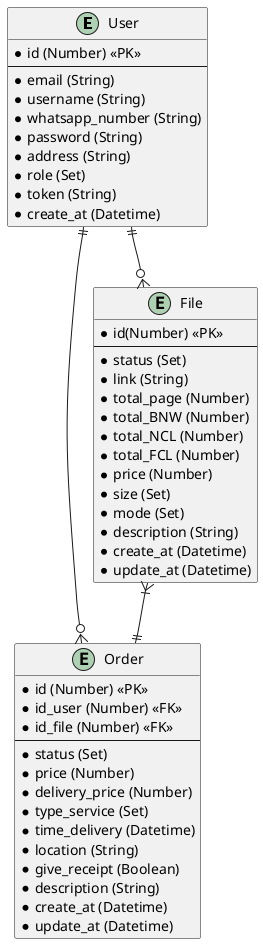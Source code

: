 @startuml title Hiprint

entity User{
    * id (Number) <<PK>>
    --
    * email (String)
    * username (String)
    * whatsapp_number (String)
    * password (String)
    * address (String)
    * role (Set)
    * token (String)
    * create_at (Datetime)
}

entity Order{
    * id (Number) <<PK>>
    * id_user (Number) <<FK>>
    * id_file (Number) <<FK>>
    --
    * status (Set)
    * price (Number)
    * delivery_price (Number)
    * type_service (Set)
    * time_delivery (Datetime)
    * location (String)
    * give_receipt (Boolean)
    * description (String)
    * create_at (Datetime)
    * update_at (Datetime)
}

entity File{
    * id(Number) <<PK>>
    --
    * status (Set)
    * link (String)
    * total_page (Number)
    * total_BNW (Number)
    * total_NCL (Number)
    * total_FCL (Number)
    * price (Number)
    * size (Set)
    * mode (Set)
    * description (String)
    * create_at (Datetime)
    * update_at (Datetime)
}

User ||--o{ Order
User ||--o{ File
File }|--|| Order

@enduml
